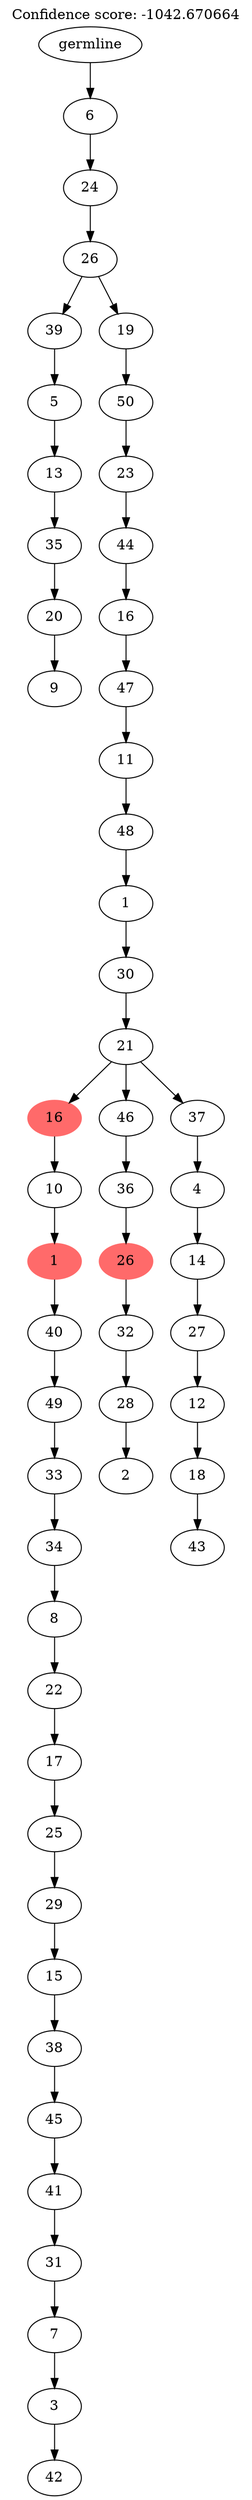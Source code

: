 digraph g {
	"52" -> "53";
	"53" [label="9"];
	"51" -> "52";
	"52" [label="20"];
	"50" -> "51";
	"51" [label="35"];
	"49" -> "50";
	"50" [label="13"];
	"48" -> "49";
	"49" [label="5"];
	"46" -> "47";
	"47" [label="42"];
	"45" -> "46";
	"46" [label="3"];
	"44" -> "45";
	"45" [label="7"];
	"43" -> "44";
	"44" [label="31"];
	"42" -> "43";
	"43" [label="41"];
	"41" -> "42";
	"42" [label="45"];
	"40" -> "41";
	"41" [label="38"];
	"39" -> "40";
	"40" [label="15"];
	"38" -> "39";
	"39" [label="29"];
	"37" -> "38";
	"38" [label="25"];
	"36" -> "37";
	"37" [label="17"];
	"35" -> "36";
	"36" [label="22"];
	"34" -> "35";
	"35" [label="8"];
	"33" -> "34";
	"34" [label="34"];
	"32" -> "33";
	"33" [label="33"];
	"31" -> "32";
	"32" [label="49"];
	"30" -> "31";
	"31" [label="40"];
	"29" -> "30";
	"30" [color=indianred1, style=filled, label="1"];
	"28" -> "29";
	"29" [label="10"];
	"26" -> "27";
	"27" [label="2"];
	"25" -> "26";
	"26" [label="28"];
	"24" -> "25";
	"25" [label="32"];
	"23" -> "24";
	"24" [color=indianred1, style=filled, label="26"];
	"22" -> "23";
	"23" [label="36"];
	"20" -> "21";
	"21" [label="43"];
	"19" -> "20";
	"20" [label="18"];
	"18" -> "19";
	"19" [label="12"];
	"17" -> "18";
	"18" [label="27"];
	"16" -> "17";
	"17" [label="14"];
	"15" -> "16";
	"16" [label="4"];
	"14" -> "15";
	"15" [label="37"];
	"14" -> "22";
	"22" [label="46"];
	"14" -> "28";
	"28" [color=indianred1, style=filled, label="16"];
	"13" -> "14";
	"14" [label="21"];
	"12" -> "13";
	"13" [label="30"];
	"11" -> "12";
	"12" [label="1"];
	"10" -> "11";
	"11" [label="48"];
	"9" -> "10";
	"10" [label="11"];
	"8" -> "9";
	"9" [label="47"];
	"7" -> "8";
	"8" [label="16"];
	"6" -> "7";
	"7" [label="44"];
	"5" -> "6";
	"6" [label="23"];
	"4" -> "5";
	"5" [label="50"];
	"3" -> "4";
	"4" [label="19"];
	"3" -> "48";
	"48" [label="39"];
	"2" -> "3";
	"3" [label="26"];
	"1" -> "2";
	"2" [label="24"];
	"0" -> "1";
	"1" [label="6"];
	"0" [label="germline"];
	labelloc="t";
	label="Confidence score: -1042.670664";
}
